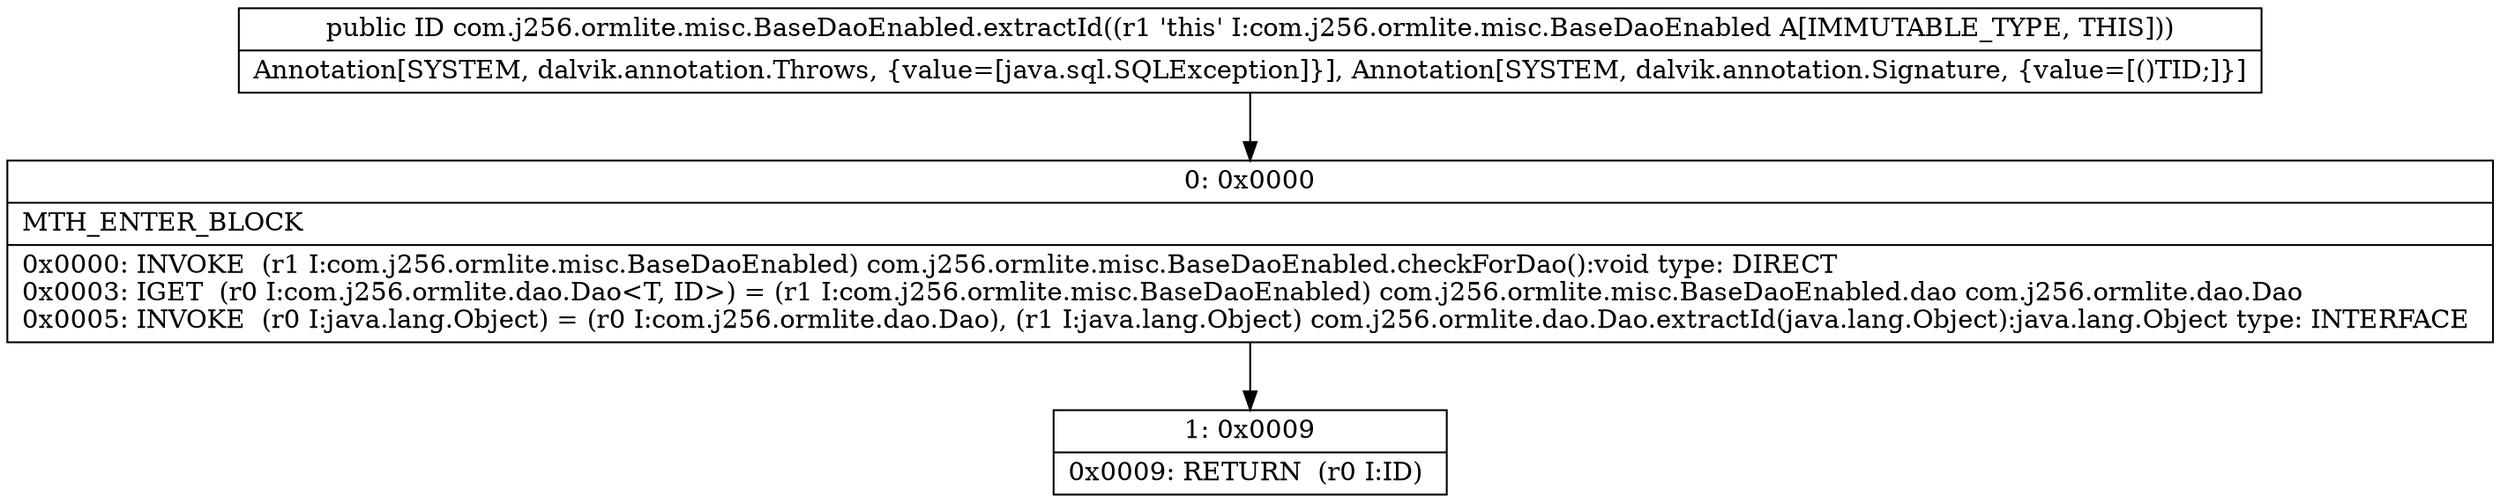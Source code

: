 digraph "CFG forcom.j256.ormlite.misc.BaseDaoEnabled.extractId()Ljava\/lang\/Object;" {
Node_0 [shape=record,label="{0\:\ 0x0000|MTH_ENTER_BLOCK\l|0x0000: INVOKE  (r1 I:com.j256.ormlite.misc.BaseDaoEnabled) com.j256.ormlite.misc.BaseDaoEnabled.checkForDao():void type: DIRECT \l0x0003: IGET  (r0 I:com.j256.ormlite.dao.Dao\<T, ID\>) = (r1 I:com.j256.ormlite.misc.BaseDaoEnabled) com.j256.ormlite.misc.BaseDaoEnabled.dao com.j256.ormlite.dao.Dao \l0x0005: INVOKE  (r0 I:java.lang.Object) = (r0 I:com.j256.ormlite.dao.Dao), (r1 I:java.lang.Object) com.j256.ormlite.dao.Dao.extractId(java.lang.Object):java.lang.Object type: INTERFACE \l}"];
Node_1 [shape=record,label="{1\:\ 0x0009|0x0009: RETURN  (r0 I:ID) \l}"];
MethodNode[shape=record,label="{public ID com.j256.ormlite.misc.BaseDaoEnabled.extractId((r1 'this' I:com.j256.ormlite.misc.BaseDaoEnabled A[IMMUTABLE_TYPE, THIS]))  | Annotation[SYSTEM, dalvik.annotation.Throws, \{value=[java.sql.SQLException]\}], Annotation[SYSTEM, dalvik.annotation.Signature, \{value=[()TID;]\}]\l}"];
MethodNode -> Node_0;
Node_0 -> Node_1;
}

